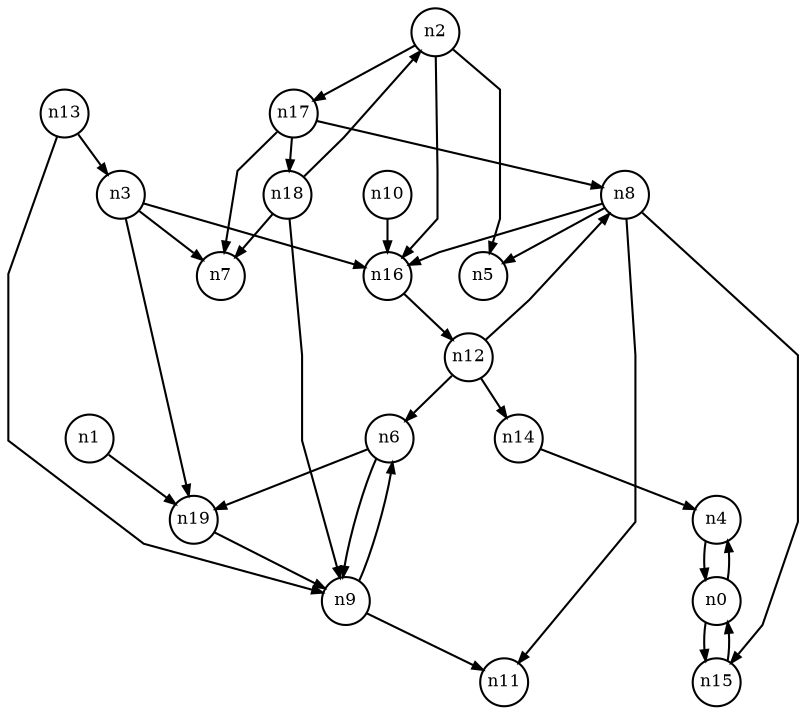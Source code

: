 digraph G{
splines=polyline;
ranksep=0.22;
nodesep=0.22;
nodesize=0.16;
fontsize=8
edge [arrowsize=0.5]
node [fontsize=8 shape=circle width=0.32 fixedsize=shape];

n4 -> n0
n0 -> n4
n0 -> n15
n15 -> n0
n19 -> n9
n1 -> n19
n2 -> n5
n2 -> n16
n2 -> n17
n16 -> n12
n3 -> n7
n3 -> n16
n3 -> n19
n6 -> n19
n6 -> n9
n8 -> n5
n8 -> n11
n8 -> n15
n8 -> n16
n9 -> n6
n9 -> n11
n10 -> n16
n12 -> n6
n12 -> n8
n12 -> n14
n14 -> n4
n13 -> n3
n13 -> n9
n17 -> n7
n17 -> n8
n17 -> n18
n18 -> n2
n18 -> n7
n18 -> n9
}
